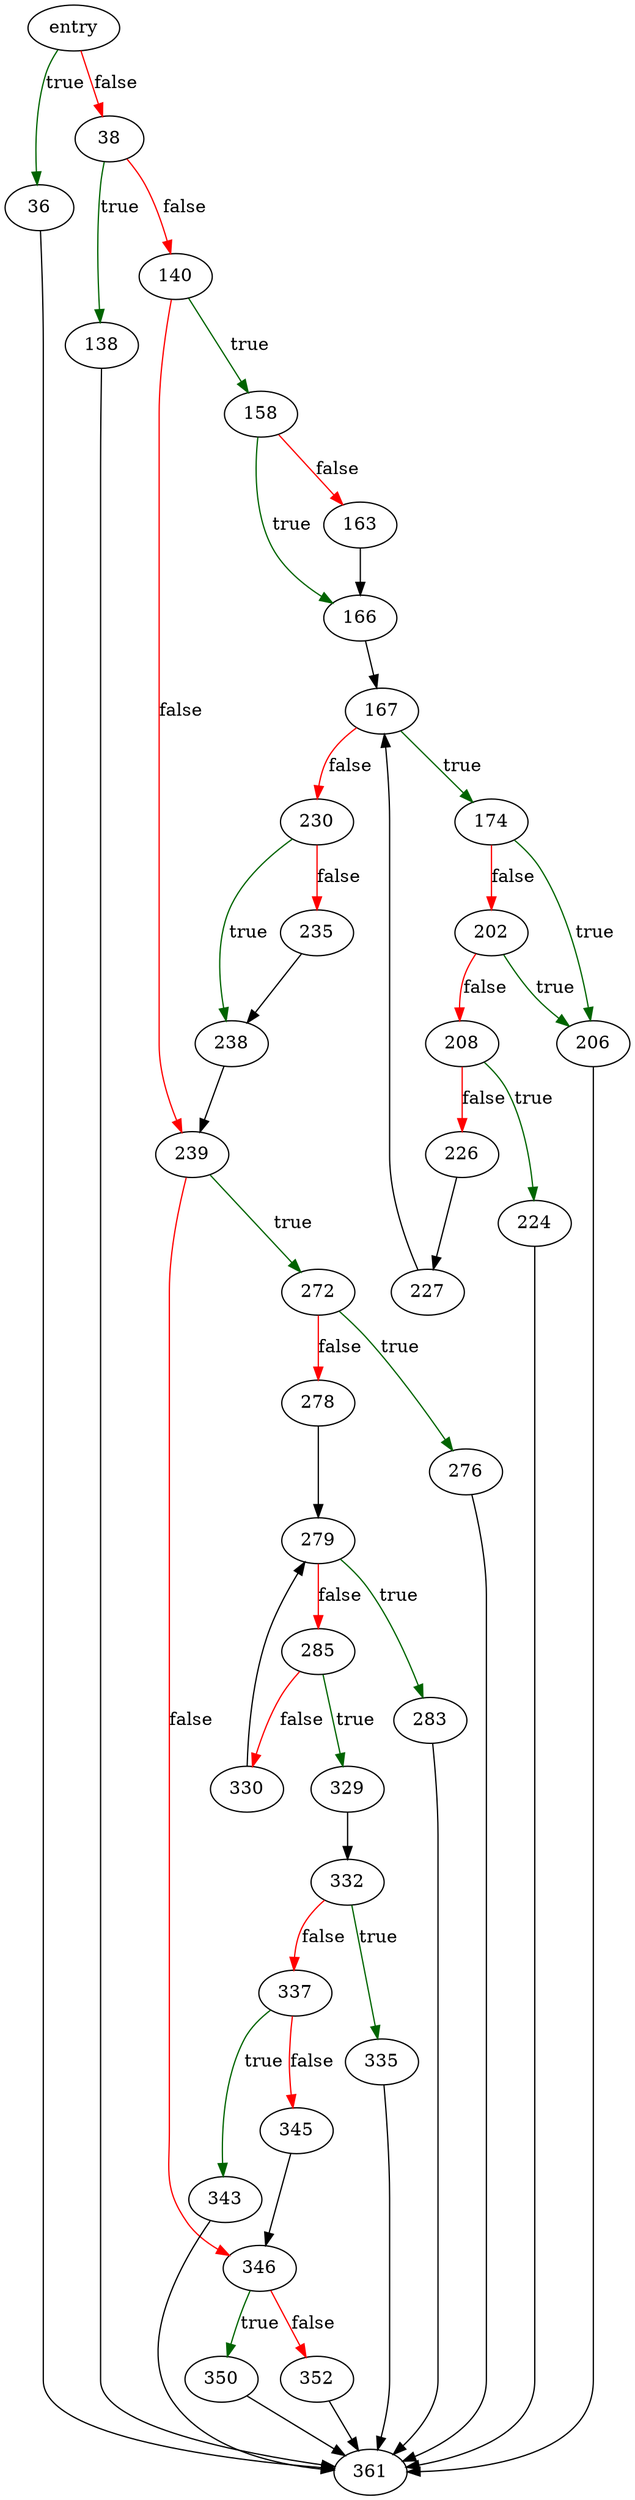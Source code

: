 digraph "btreeInitPage" {
	// Node definitions.
	1 [label=entry];
	36;
	38;
	138;
	140;
	158;
	163;
	166;
	167;
	174;
	202;
	206;
	208;
	224;
	226;
	227;
	230;
	235;
	238;
	239;
	272;
	276;
	278;
	279;
	283;
	285;
	329;
	330;
	332;
	335;
	337;
	343;
	345;
	346;
	350;
	352;
	361;

	// Edge definitions.
	1 -> 36 [
		color=darkgreen
		label=true
	];
	1 -> 38 [
		color=red
		label=false
	];
	36 -> 361;
	38 -> 138 [
		color=darkgreen
		label=true
	];
	38 -> 140 [
		color=red
		label=false
	];
	138 -> 361;
	140 -> 158 [
		color=darkgreen
		label=true
	];
	140 -> 239 [
		color=red
		label=false
	];
	158 -> 163 [
		color=red
		label=false
	];
	158 -> 166 [
		color=darkgreen
		label=true
	];
	163 -> 166;
	166 -> 167;
	167 -> 174 [
		color=darkgreen
		label=true
	];
	167 -> 230 [
		color=red
		label=false
	];
	174 -> 202 [
		color=red
		label=false
	];
	174 -> 206 [
		color=darkgreen
		label=true
	];
	202 -> 206 [
		color=darkgreen
		label=true
	];
	202 -> 208 [
		color=red
		label=false
	];
	206 -> 361;
	208 -> 224 [
		color=darkgreen
		label=true
	];
	208 -> 226 [
		color=red
		label=false
	];
	224 -> 361;
	226 -> 227;
	227 -> 167;
	230 -> 235 [
		color=red
		label=false
	];
	230 -> 238 [
		color=darkgreen
		label=true
	];
	235 -> 238;
	238 -> 239;
	239 -> 272 [
		color=darkgreen
		label=true
	];
	239 -> 346 [
		color=red
		label=false
	];
	272 -> 276 [
		color=darkgreen
		label=true
	];
	272 -> 278 [
		color=red
		label=false
	];
	276 -> 361;
	278 -> 279;
	279 -> 283 [
		color=darkgreen
		label=true
	];
	279 -> 285 [
		color=red
		label=false
	];
	283 -> 361;
	285 -> 329 [
		color=darkgreen
		label=true
	];
	285 -> 330 [
		color=red
		label=false
	];
	329 -> 332;
	330 -> 279;
	332 -> 335 [
		color=darkgreen
		label=true
	];
	332 -> 337 [
		color=red
		label=false
	];
	335 -> 361;
	337 -> 343 [
		color=darkgreen
		label=true
	];
	337 -> 345 [
		color=red
		label=false
	];
	343 -> 361;
	345 -> 346;
	346 -> 350 [
		color=darkgreen
		label=true
	];
	346 -> 352 [
		color=red
		label=false
	];
	350 -> 361;
	352 -> 361;
}